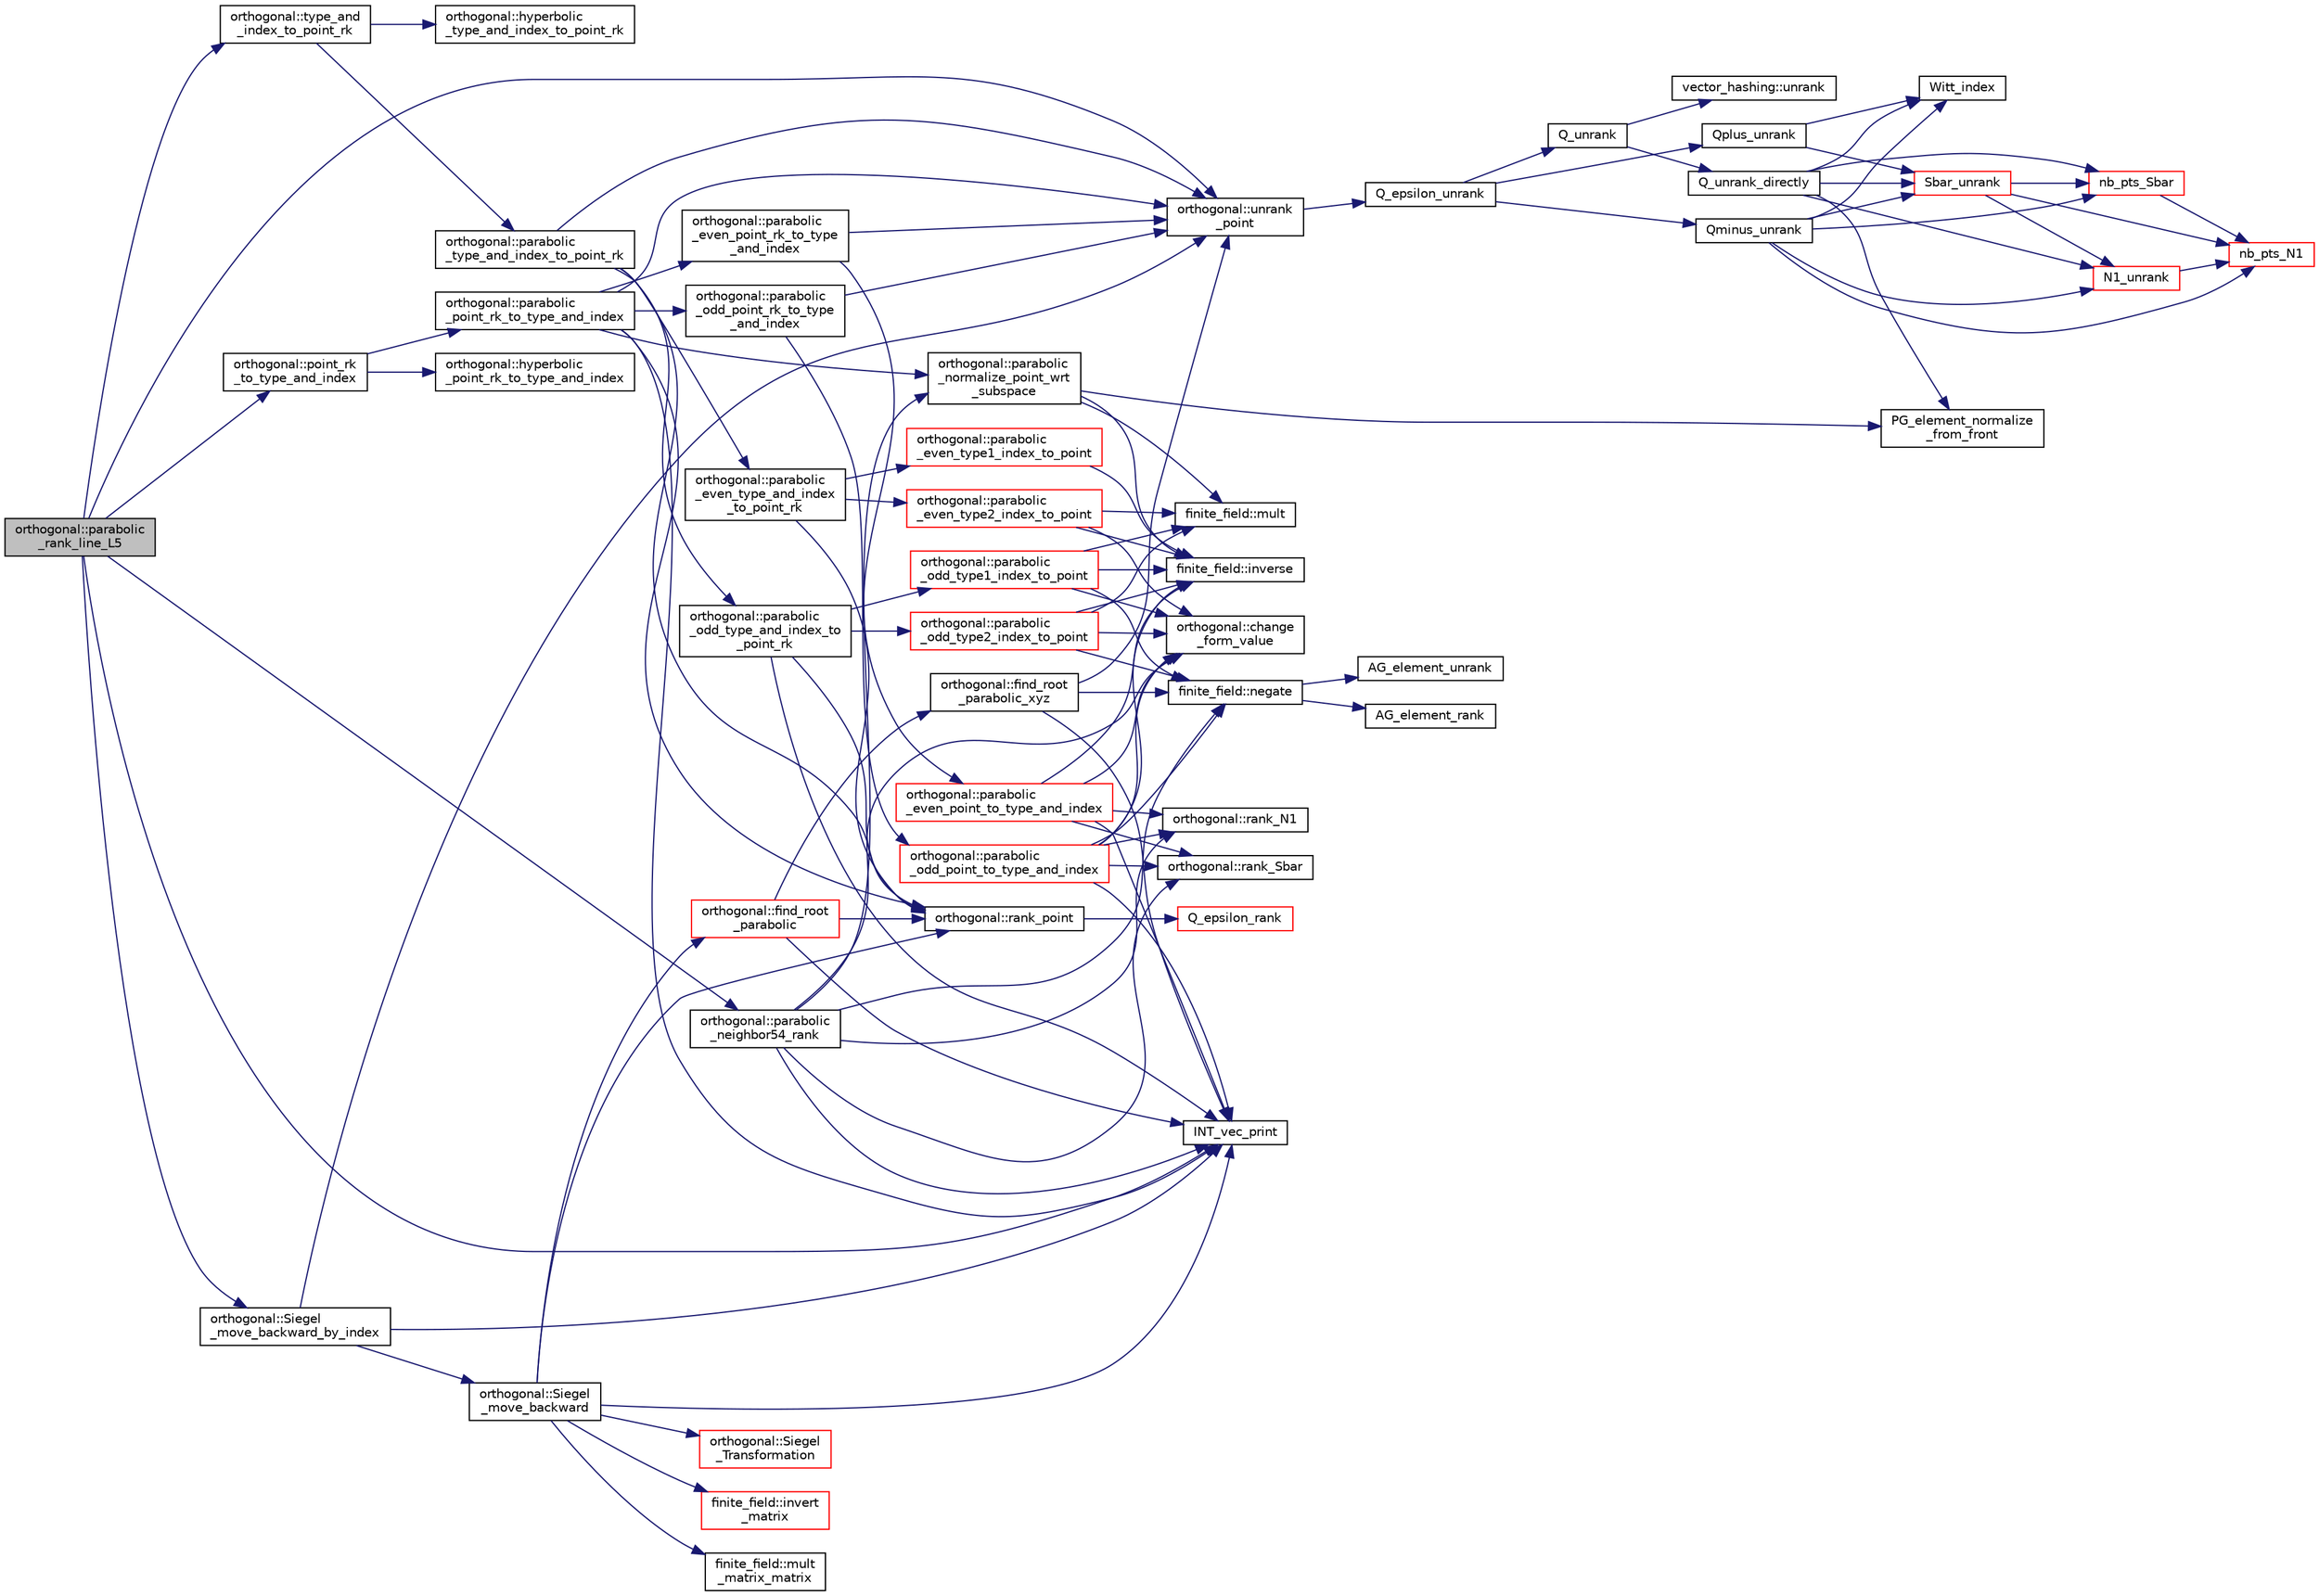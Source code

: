 digraph "orthogonal::parabolic_rank_line_L5"
{
  edge [fontname="Helvetica",fontsize="10",labelfontname="Helvetica",labelfontsize="10"];
  node [fontname="Helvetica",fontsize="10",shape=record];
  rankdir="LR";
  Node29142 [label="orthogonal::parabolic\l_rank_line_L5",height=0.2,width=0.4,color="black", fillcolor="grey75", style="filled", fontcolor="black"];
  Node29142 -> Node29143 [color="midnightblue",fontsize="10",style="solid",fontname="Helvetica"];
  Node29143 [label="orthogonal::type_and\l_index_to_point_rk",height=0.2,width=0.4,color="black", fillcolor="white", style="filled",URL="$d7/daa/classorthogonal.html#a319ef460cdfe3247d336c3fb482901eb"];
  Node29143 -> Node29144 [color="midnightblue",fontsize="10",style="solid",fontname="Helvetica"];
  Node29144 [label="orthogonal::hyperbolic\l_type_and_index_to_point_rk",height=0.2,width=0.4,color="black", fillcolor="white", style="filled",URL="$d7/daa/classorthogonal.html#af31cd843ff2e6eb4fe1ba9c49e62d1b8"];
  Node29143 -> Node29145 [color="midnightblue",fontsize="10",style="solid",fontname="Helvetica"];
  Node29145 [label="orthogonal::parabolic\l_type_and_index_to_point_rk",height=0.2,width=0.4,color="black", fillcolor="white", style="filled",URL="$d7/daa/classorthogonal.html#a67c316cf01b382762e6ac372f522d106"];
  Node29145 -> Node29146 [color="midnightblue",fontsize="10",style="solid",fontname="Helvetica"];
  Node29146 [label="orthogonal::unrank\l_point",height=0.2,width=0.4,color="black", fillcolor="white", style="filled",URL="$d7/daa/classorthogonal.html#ab655117100f7c66c19817b84ac5ac0a0"];
  Node29146 -> Node29147 [color="midnightblue",fontsize="10",style="solid",fontname="Helvetica"];
  Node29147 [label="Q_epsilon_unrank",height=0.2,width=0.4,color="black", fillcolor="white", style="filled",URL="$d4/d67/geometry_8h.html#af162c4d30d4a6528299e37551c353e7b"];
  Node29147 -> Node29148 [color="midnightblue",fontsize="10",style="solid",fontname="Helvetica"];
  Node29148 [label="Q_unrank",height=0.2,width=0.4,color="black", fillcolor="white", style="filled",URL="$db/da0/lib_2foundations_2geometry_2orthogonal__points_8_c.html#a6d02923d5b54ef796934e753e6f5b65b"];
  Node29148 -> Node29149 [color="midnightblue",fontsize="10",style="solid",fontname="Helvetica"];
  Node29149 [label="vector_hashing::unrank",height=0.2,width=0.4,color="black", fillcolor="white", style="filled",URL="$d8/daa/classvector__hashing.html#abbebd3a96a6d27a34b9b49af99e2ed3d"];
  Node29148 -> Node29150 [color="midnightblue",fontsize="10",style="solid",fontname="Helvetica"];
  Node29150 [label="Q_unrank_directly",height=0.2,width=0.4,color="black", fillcolor="white", style="filled",URL="$db/da0/lib_2foundations_2geometry_2orthogonal__points_8_c.html#a105e7e72249e78fcf0785c69099d90ce"];
  Node29150 -> Node29151 [color="midnightblue",fontsize="10",style="solid",fontname="Helvetica"];
  Node29151 [label="Witt_index",height=0.2,width=0.4,color="black", fillcolor="white", style="filled",URL="$db/da0/lib_2foundations_2geometry_2orthogonal__points_8_c.html#ab3483ecb9859a6758f82b5327da50534"];
  Node29150 -> Node29152 [color="midnightblue",fontsize="10",style="solid",fontname="Helvetica"];
  Node29152 [label="nb_pts_Sbar",height=0.2,width=0.4,color="red", fillcolor="white", style="filled",URL="$db/da0/lib_2foundations_2geometry_2orthogonal__points_8_c.html#a986dda26505c9934c771578b084f67cc"];
  Node29152 -> Node29155 [color="midnightblue",fontsize="10",style="solid",fontname="Helvetica"];
  Node29155 [label="nb_pts_N1",height=0.2,width=0.4,color="red", fillcolor="white", style="filled",URL="$db/da0/lib_2foundations_2geometry_2orthogonal__points_8_c.html#ae0f2e1c76523db67b4ec9629ccc35bc6"];
  Node29150 -> Node29157 [color="midnightblue",fontsize="10",style="solid",fontname="Helvetica"];
  Node29157 [label="Sbar_unrank",height=0.2,width=0.4,color="red", fillcolor="white", style="filled",URL="$db/da0/lib_2foundations_2geometry_2orthogonal__points_8_c.html#a65d9b9ccfff12dd92f4f4e8360701c98"];
  Node29157 -> Node29152 [color="midnightblue",fontsize="10",style="solid",fontname="Helvetica"];
  Node29157 -> Node29155 [color="midnightblue",fontsize="10",style="solid",fontname="Helvetica"];
  Node29157 -> Node29160 [color="midnightblue",fontsize="10",style="solid",fontname="Helvetica"];
  Node29160 [label="N1_unrank",height=0.2,width=0.4,color="red", fillcolor="white", style="filled",URL="$db/da0/lib_2foundations_2geometry_2orthogonal__points_8_c.html#aa9427e27f7f207c1baff3a34cc5d78cf"];
  Node29160 -> Node29155 [color="midnightblue",fontsize="10",style="solid",fontname="Helvetica"];
  Node29150 -> Node29165 [color="midnightblue",fontsize="10",style="solid",fontname="Helvetica"];
  Node29165 [label="PG_element_normalize\l_from_front",height=0.2,width=0.4,color="black", fillcolor="white", style="filled",URL="$d4/d67/geometry_8h.html#af675caf5f9975573455c8d93cb56bf95"];
  Node29150 -> Node29160 [color="midnightblue",fontsize="10",style="solid",fontname="Helvetica"];
  Node29147 -> Node29166 [color="midnightblue",fontsize="10",style="solid",fontname="Helvetica"];
  Node29166 [label="Qplus_unrank",height=0.2,width=0.4,color="black", fillcolor="white", style="filled",URL="$db/da0/lib_2foundations_2geometry_2orthogonal__points_8_c.html#ad50512edd586919700e033744b4a03c8"];
  Node29166 -> Node29151 [color="midnightblue",fontsize="10",style="solid",fontname="Helvetica"];
  Node29166 -> Node29157 [color="midnightblue",fontsize="10",style="solid",fontname="Helvetica"];
  Node29147 -> Node29167 [color="midnightblue",fontsize="10",style="solid",fontname="Helvetica"];
  Node29167 [label="Qminus_unrank",height=0.2,width=0.4,color="black", fillcolor="white", style="filled",URL="$db/da0/lib_2foundations_2geometry_2orthogonal__points_8_c.html#ac2dd18f435ab479095b836a483c12c7d"];
  Node29167 -> Node29151 [color="midnightblue",fontsize="10",style="solid",fontname="Helvetica"];
  Node29167 -> Node29152 [color="midnightblue",fontsize="10",style="solid",fontname="Helvetica"];
  Node29167 -> Node29157 [color="midnightblue",fontsize="10",style="solid",fontname="Helvetica"];
  Node29167 -> Node29155 [color="midnightblue",fontsize="10",style="solid",fontname="Helvetica"];
  Node29167 -> Node29160 [color="midnightblue",fontsize="10",style="solid",fontname="Helvetica"];
  Node29145 -> Node29168 [color="midnightblue",fontsize="10",style="solid",fontname="Helvetica"];
  Node29168 [label="orthogonal::rank_point",height=0.2,width=0.4,color="black", fillcolor="white", style="filled",URL="$d7/daa/classorthogonal.html#adb4f1528590a804b3c011a68c9ebf655"];
  Node29168 -> Node29169 [color="midnightblue",fontsize="10",style="solid",fontname="Helvetica"];
  Node29169 [label="Q_epsilon_rank",height=0.2,width=0.4,color="red", fillcolor="white", style="filled",URL="$d4/d67/geometry_8h.html#a0949e1151174e2988aa697cb31942e97"];
  Node29145 -> Node29189 [color="midnightblue",fontsize="10",style="solid",fontname="Helvetica"];
  Node29189 [label="orthogonal::parabolic\l_even_type_and_index\l_to_point_rk",height=0.2,width=0.4,color="black", fillcolor="white", style="filled",URL="$d7/daa/classorthogonal.html#af43894039e8c5a8039f52b93dfa3ff77"];
  Node29189 -> Node29190 [color="midnightblue",fontsize="10",style="solid",fontname="Helvetica"];
  Node29190 [label="orthogonal::parabolic\l_even_type1_index_to_point",height=0.2,width=0.4,color="red", fillcolor="white", style="filled",URL="$d7/daa/classorthogonal.html#a6646754b896f772146faceaa4100403f"];
  Node29190 -> Node29192 [color="midnightblue",fontsize="10",style="solid",fontname="Helvetica"];
  Node29192 [label="finite_field::inverse",height=0.2,width=0.4,color="black", fillcolor="white", style="filled",URL="$df/d5a/classfinite__field.html#a69f2a12c01e70b7ce2d115c5221c9cdd"];
  Node29189 -> Node29168 [color="midnightblue",fontsize="10",style="solid",fontname="Helvetica"];
  Node29189 -> Node29193 [color="midnightblue",fontsize="10",style="solid",fontname="Helvetica"];
  Node29193 [label="orthogonal::parabolic\l_even_type2_index_to_point",height=0.2,width=0.4,color="red", fillcolor="white", style="filled",URL="$d7/daa/classorthogonal.html#ac00a073ffe018536d0b07841b405533a"];
  Node29193 -> Node29195 [color="midnightblue",fontsize="10",style="solid",fontname="Helvetica"];
  Node29195 [label="orthogonal::change\l_form_value",height=0.2,width=0.4,color="black", fillcolor="white", style="filled",URL="$d7/daa/classorthogonal.html#a981c26d4b73e152cd884f0b969a581bf"];
  Node29193 -> Node29192 [color="midnightblue",fontsize="10",style="solid",fontname="Helvetica"];
  Node29193 -> Node29198 [color="midnightblue",fontsize="10",style="solid",fontname="Helvetica"];
  Node29198 [label="finite_field::mult",height=0.2,width=0.4,color="black", fillcolor="white", style="filled",URL="$df/d5a/classfinite__field.html#a24fb5917aa6d4d656fd855b7f44a13b0"];
  Node29145 -> Node29202 [color="midnightblue",fontsize="10",style="solid",fontname="Helvetica"];
  Node29202 [label="orthogonal::parabolic\l_odd_type_and_index_to\l_point_rk",height=0.2,width=0.4,color="black", fillcolor="white", style="filled",URL="$d7/daa/classorthogonal.html#aac70113614b52601e38b3ce8cbffbc9a"];
  Node29202 -> Node29203 [color="midnightblue",fontsize="10",style="solid",fontname="Helvetica"];
  Node29203 [label="orthogonal::parabolic\l_odd_type1_index_to_point",height=0.2,width=0.4,color="red", fillcolor="white", style="filled",URL="$d7/daa/classorthogonal.html#a90ae2eb18659cb8dcd94eafc0b4eccf7"];
  Node29203 -> Node29204 [color="midnightblue",fontsize="10",style="solid",fontname="Helvetica"];
  Node29204 [label="finite_field::negate",height=0.2,width=0.4,color="black", fillcolor="white", style="filled",URL="$df/d5a/classfinite__field.html#aa9d798298f25d4a9262b5bc5f1733e31"];
  Node29204 -> Node29200 [color="midnightblue",fontsize="10",style="solid",fontname="Helvetica"];
  Node29200 [label="AG_element_unrank",height=0.2,width=0.4,color="black", fillcolor="white", style="filled",URL="$d4/d67/geometry_8h.html#a4a33b86c87b2879b97cfa1327abe2885"];
  Node29204 -> Node29201 [color="midnightblue",fontsize="10",style="solid",fontname="Helvetica"];
  Node29201 [label="AG_element_rank",height=0.2,width=0.4,color="black", fillcolor="white", style="filled",URL="$d4/d67/geometry_8h.html#ab2ac908d07dd8038fd996e26bdc75c17"];
  Node29203 -> Node29195 [color="midnightblue",fontsize="10",style="solid",fontname="Helvetica"];
  Node29203 -> Node29198 [color="midnightblue",fontsize="10",style="solid",fontname="Helvetica"];
  Node29203 -> Node29192 [color="midnightblue",fontsize="10",style="solid",fontname="Helvetica"];
  Node29202 -> Node29176 [color="midnightblue",fontsize="10",style="solid",fontname="Helvetica"];
  Node29176 [label="INT_vec_print",height=0.2,width=0.4,color="black", fillcolor="white", style="filled",URL="$df/dbf/sajeeb_8_c.html#a79a5901af0b47dd0d694109543c027fe"];
  Node29202 -> Node29168 [color="midnightblue",fontsize="10",style="solid",fontname="Helvetica"];
  Node29202 -> Node29205 [color="midnightblue",fontsize="10",style="solid",fontname="Helvetica"];
  Node29205 [label="orthogonal::parabolic\l_odd_type2_index_to_point",height=0.2,width=0.4,color="red", fillcolor="white", style="filled",URL="$d7/daa/classorthogonal.html#a7bbc04bb592d92a5dc35b77f33811fe0"];
  Node29205 -> Node29204 [color="midnightblue",fontsize="10",style="solid",fontname="Helvetica"];
  Node29205 -> Node29195 [color="midnightblue",fontsize="10",style="solid",fontname="Helvetica"];
  Node29205 -> Node29198 [color="midnightblue",fontsize="10",style="solid",fontname="Helvetica"];
  Node29205 -> Node29192 [color="midnightblue",fontsize="10",style="solid",fontname="Helvetica"];
  Node29142 -> Node29206 [color="midnightblue",fontsize="10",style="solid",fontname="Helvetica"];
  Node29206 [label="orthogonal::point_rk\l_to_type_and_index",height=0.2,width=0.4,color="black", fillcolor="white", style="filled",URL="$d7/daa/classorthogonal.html#a5419c9c6b60c81e6e66f3606e7ad1815"];
  Node29206 -> Node29207 [color="midnightblue",fontsize="10",style="solid",fontname="Helvetica"];
  Node29207 [label="orthogonal::hyperbolic\l_point_rk_to_type_and_index",height=0.2,width=0.4,color="black", fillcolor="white", style="filled",URL="$d7/daa/classorthogonal.html#aad0a2a87d54b571f0d6581dec4d59eab"];
  Node29206 -> Node29208 [color="midnightblue",fontsize="10",style="solid",fontname="Helvetica"];
  Node29208 [label="orthogonal::parabolic\l_point_rk_to_type_and_index",height=0.2,width=0.4,color="black", fillcolor="white", style="filled",URL="$d7/daa/classorthogonal.html#aadca2791fa70e971edf85858b725502d"];
  Node29208 -> Node29146 [color="midnightblue",fontsize="10",style="solid",fontname="Helvetica"];
  Node29208 -> Node29176 [color="midnightblue",fontsize="10",style="solid",fontname="Helvetica"];
  Node29208 -> Node29209 [color="midnightblue",fontsize="10",style="solid",fontname="Helvetica"];
  Node29209 [label="orthogonal::parabolic\l_normalize_point_wrt\l_subspace",height=0.2,width=0.4,color="black", fillcolor="white", style="filled",URL="$d7/daa/classorthogonal.html#addb6cb7424128361116573d43de60533"];
  Node29209 -> Node29165 [color="midnightblue",fontsize="10",style="solid",fontname="Helvetica"];
  Node29209 -> Node29192 [color="midnightblue",fontsize="10",style="solid",fontname="Helvetica"];
  Node29209 -> Node29198 [color="midnightblue",fontsize="10",style="solid",fontname="Helvetica"];
  Node29208 -> Node29168 [color="midnightblue",fontsize="10",style="solid",fontname="Helvetica"];
  Node29208 -> Node29210 [color="midnightblue",fontsize="10",style="solid",fontname="Helvetica"];
  Node29210 [label="orthogonal::parabolic\l_even_point_rk_to_type\l_and_index",height=0.2,width=0.4,color="black", fillcolor="white", style="filled",URL="$d7/daa/classorthogonal.html#ad0db009032dfb3899928cfc7d14fd6e6"];
  Node29210 -> Node29146 [color="midnightblue",fontsize="10",style="solid",fontname="Helvetica"];
  Node29210 -> Node29211 [color="midnightblue",fontsize="10",style="solid",fontname="Helvetica"];
  Node29211 [label="orthogonal::parabolic\l_even_point_to_type_and_index",height=0.2,width=0.4,color="red", fillcolor="white", style="filled",URL="$d7/daa/classorthogonal.html#adc21e597558e245b7fe039e3033adcab"];
  Node29211 -> Node29176 [color="midnightblue",fontsize="10",style="solid",fontname="Helvetica"];
  Node29211 -> Node29195 [color="midnightblue",fontsize="10",style="solid",fontname="Helvetica"];
  Node29211 -> Node29192 [color="midnightblue",fontsize="10",style="solid",fontname="Helvetica"];
  Node29211 -> Node29215 [color="midnightblue",fontsize="10",style="solid",fontname="Helvetica"];
  Node29215 [label="orthogonal::rank_N1",height=0.2,width=0.4,color="black", fillcolor="white", style="filled",URL="$d7/daa/classorthogonal.html#a10b99e279ae3624531756ea2723b59e7"];
  Node29211 -> Node29217 [color="midnightblue",fontsize="10",style="solid",fontname="Helvetica"];
  Node29217 [label="orthogonal::rank_Sbar",height=0.2,width=0.4,color="black", fillcolor="white", style="filled",URL="$d7/daa/classorthogonal.html#aea0a2cc174275eea357b9a68f277e970"];
  Node29208 -> Node29218 [color="midnightblue",fontsize="10",style="solid",fontname="Helvetica"];
  Node29218 [label="orthogonal::parabolic\l_odd_point_rk_to_type\l_and_index",height=0.2,width=0.4,color="black", fillcolor="white", style="filled",URL="$d7/daa/classorthogonal.html#a5a734a756f44e8ea0c2e4822e795e309"];
  Node29218 -> Node29146 [color="midnightblue",fontsize="10",style="solid",fontname="Helvetica"];
  Node29218 -> Node29219 [color="midnightblue",fontsize="10",style="solid",fontname="Helvetica"];
  Node29219 [label="orthogonal::parabolic\l_odd_point_to_type_and_index",height=0.2,width=0.4,color="red", fillcolor="white", style="filled",URL="$d7/daa/classorthogonal.html#ab622195db63c362531a84080a95d38ff"];
  Node29219 -> Node29176 [color="midnightblue",fontsize="10",style="solid",fontname="Helvetica"];
  Node29219 -> Node29204 [color="midnightblue",fontsize="10",style="solid",fontname="Helvetica"];
  Node29219 -> Node29195 [color="midnightblue",fontsize="10",style="solid",fontname="Helvetica"];
  Node29219 -> Node29192 [color="midnightblue",fontsize="10",style="solid",fontname="Helvetica"];
  Node29219 -> Node29215 [color="midnightblue",fontsize="10",style="solid",fontname="Helvetica"];
  Node29219 -> Node29217 [color="midnightblue",fontsize="10",style="solid",fontname="Helvetica"];
  Node29142 -> Node29146 [color="midnightblue",fontsize="10",style="solid",fontname="Helvetica"];
  Node29142 -> Node29220 [color="midnightblue",fontsize="10",style="solid",fontname="Helvetica"];
  Node29220 [label="orthogonal::Siegel\l_move_backward_by_index",height=0.2,width=0.4,color="black", fillcolor="white", style="filled",URL="$d7/daa/classorthogonal.html#aa8eaeba82de3ff3b5f50b4ccd22b2631"];
  Node29220 -> Node29146 [color="midnightblue",fontsize="10",style="solid",fontname="Helvetica"];
  Node29220 -> Node29176 [color="midnightblue",fontsize="10",style="solid",fontname="Helvetica"];
  Node29220 -> Node29221 [color="midnightblue",fontsize="10",style="solid",fontname="Helvetica"];
  Node29221 [label="orthogonal::Siegel\l_move_backward",height=0.2,width=0.4,color="black", fillcolor="white", style="filled",URL="$d7/daa/classorthogonal.html#a365beaf002d1ffc9a600e73f1983e800"];
  Node29221 -> Node29176 [color="midnightblue",fontsize="10",style="solid",fontname="Helvetica"];
  Node29221 -> Node29168 [color="midnightblue",fontsize="10",style="solid",fontname="Helvetica"];
  Node29221 -> Node29222 [color="midnightblue",fontsize="10",style="solid",fontname="Helvetica"];
  Node29222 [label="orthogonal::find_root\l_parabolic",height=0.2,width=0.4,color="red", fillcolor="white", style="filled",URL="$d7/daa/classorthogonal.html#a2e4453bb31692707f8a9e8b660b2e136"];
  Node29222 -> Node29223 [color="midnightblue",fontsize="10",style="solid",fontname="Helvetica"];
  Node29223 [label="orthogonal::find_root\l_parabolic_xyz",height=0.2,width=0.4,color="black", fillcolor="white", style="filled",URL="$d7/daa/classorthogonal.html#a17dba83065c664a7d174c4693e87493b"];
  Node29223 -> Node29146 [color="midnightblue",fontsize="10",style="solid",fontname="Helvetica"];
  Node29223 -> Node29176 [color="midnightblue",fontsize="10",style="solid",fontname="Helvetica"];
  Node29223 -> Node29204 [color="midnightblue",fontsize="10",style="solid",fontname="Helvetica"];
  Node29222 -> Node29176 [color="midnightblue",fontsize="10",style="solid",fontname="Helvetica"];
  Node29222 -> Node29168 [color="midnightblue",fontsize="10",style="solid",fontname="Helvetica"];
  Node29221 -> Node29225 [color="midnightblue",fontsize="10",style="solid",fontname="Helvetica"];
  Node29225 [label="orthogonal::Siegel\l_Transformation",height=0.2,width=0.4,color="red", fillcolor="white", style="filled",URL="$d7/daa/classorthogonal.html#a27258e68c99323ac8de66fedbe565a3d"];
  Node29221 -> Node29237 [color="midnightblue",fontsize="10",style="solid",fontname="Helvetica"];
  Node29237 [label="finite_field::invert\l_matrix",height=0.2,width=0.4,color="red", fillcolor="white", style="filled",URL="$df/d5a/classfinite__field.html#adab449ef01b1feafe000c8fff7ae013f"];
  Node29221 -> Node29234 [color="midnightblue",fontsize="10",style="solid",fontname="Helvetica"];
  Node29234 [label="finite_field::mult\l_matrix_matrix",height=0.2,width=0.4,color="black", fillcolor="white", style="filled",URL="$df/d5a/classfinite__field.html#a5e28706b815838d0ec34de1fa74bc3c4"];
  Node29142 -> Node29176 [color="midnightblue",fontsize="10",style="solid",fontname="Helvetica"];
  Node29142 -> Node29247 [color="midnightblue",fontsize="10",style="solid",fontname="Helvetica"];
  Node29247 [label="orthogonal::parabolic\l_neighbor54_rank",height=0.2,width=0.4,color="black", fillcolor="white", style="filled",URL="$d7/daa/classorthogonal.html#ab3955d88bdd66919788c3369d199ab99"];
  Node29247 -> Node29176 [color="midnightblue",fontsize="10",style="solid",fontname="Helvetica"];
  Node29247 -> Node29209 [color="midnightblue",fontsize="10",style="solid",fontname="Helvetica"];
  Node29247 -> Node29217 [color="midnightblue",fontsize="10",style="solid",fontname="Helvetica"];
  Node29247 -> Node29195 [color="midnightblue",fontsize="10",style="solid",fontname="Helvetica"];
  Node29247 -> Node29204 [color="midnightblue",fontsize="10",style="solid",fontname="Helvetica"];
  Node29247 -> Node29215 [color="midnightblue",fontsize="10",style="solid",fontname="Helvetica"];
}
